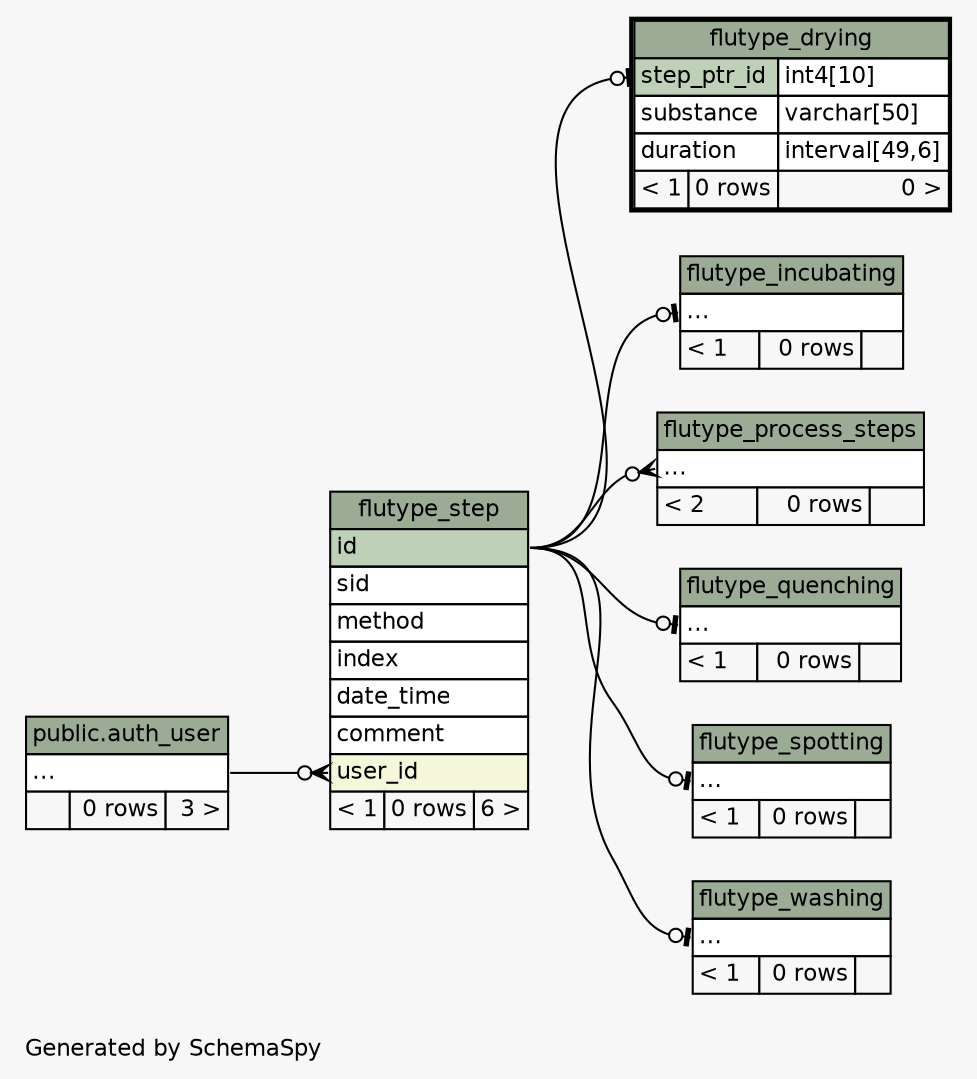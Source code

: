// dot 2.38.0 on Linux 4.10.0-27-generic
// SchemaSpy rev 590
digraph "twoDegreesRelationshipsDiagram" {
  graph [
    rankdir="RL"
    bgcolor="#f7f7f7"
    label="\nGenerated by SchemaSpy"
    labeljust="l"
    nodesep="0.18"
    ranksep="0.46"
    fontname="Helvetica"
    fontsize="11"
  ];
  node [
    fontname="Helvetica"
    fontsize="11"
    shape="plaintext"
  ];
  edge [
    arrowsize="0.8"
  ];
  "flutype_drying":"step_ptr_id":w -> "flutype_step":"id":e [arrowhead=none dir=back arrowtail=teeodot];
  "flutype_incubating":"elipses":w -> "flutype_step":"id":e [arrowhead=none dir=back arrowtail=teeodot];
  "flutype_process_steps":"elipses":w -> "flutype_step":"id":e [arrowhead=none dir=back arrowtail=crowodot];
  "flutype_quenching":"elipses":w -> "flutype_step":"id":e [arrowhead=none dir=back arrowtail=teeodot];
  "flutype_spotting":"elipses":w -> "flutype_step":"id":e [arrowhead=none dir=back arrowtail=teeodot];
  "flutype_step":"user_id":w -> "public.auth_user":"elipses":e [arrowhead=none dir=back arrowtail=crowodot];
  "flutype_washing":"elipses":w -> "flutype_step":"id":e [arrowhead=none dir=back arrowtail=teeodot];
  "public.auth_user" [
    label=<
    <TABLE BORDER="0" CELLBORDER="1" CELLSPACING="0" BGCOLOR="#ffffff">
      <TR><TD COLSPAN="3" BGCOLOR="#9bab96" ALIGN="CENTER">public.auth_user</TD></TR>
      <TR><TD PORT="elipses" COLSPAN="3" ALIGN="LEFT">...</TD></TR>
      <TR><TD ALIGN="LEFT" BGCOLOR="#f7f7f7">  </TD><TD ALIGN="RIGHT" BGCOLOR="#f7f7f7">0 rows</TD><TD ALIGN="RIGHT" BGCOLOR="#f7f7f7">3 &gt;</TD></TR>
    </TABLE>>
    tooltip="public.auth_user"
  ];
  "flutype_drying" [
    label=<
    <TABLE BORDER="2" CELLBORDER="1" CELLSPACING="0" BGCOLOR="#ffffff">
      <TR><TD COLSPAN="3" BGCOLOR="#9bab96" ALIGN="CENTER">flutype_drying</TD></TR>
      <TR><TD PORT="step_ptr_id" COLSPAN="2" BGCOLOR="#bed1b8" ALIGN="LEFT">step_ptr_id</TD><TD PORT="step_ptr_id.type" ALIGN="LEFT">int4[10]</TD></TR>
      <TR><TD PORT="substance" COLSPAN="2" ALIGN="LEFT">substance</TD><TD PORT="substance.type" ALIGN="LEFT">varchar[50]</TD></TR>
      <TR><TD PORT="duration" COLSPAN="2" ALIGN="LEFT">duration</TD><TD PORT="duration.type" ALIGN="LEFT">interval[49,6]</TD></TR>
      <TR><TD ALIGN="LEFT" BGCOLOR="#f7f7f7">&lt; 1</TD><TD ALIGN="RIGHT" BGCOLOR="#f7f7f7">0 rows</TD><TD ALIGN="RIGHT" BGCOLOR="#f7f7f7">0 &gt;</TD></TR>
    </TABLE>>
    URL="flutype_drying.html"
    tooltip="flutype_drying"
  ];
  "flutype_incubating" [
    label=<
    <TABLE BORDER="0" CELLBORDER="1" CELLSPACING="0" BGCOLOR="#ffffff">
      <TR><TD COLSPAN="3" BGCOLOR="#9bab96" ALIGN="CENTER">flutype_incubating</TD></TR>
      <TR><TD PORT="elipses" COLSPAN="3" ALIGN="LEFT">...</TD></TR>
      <TR><TD ALIGN="LEFT" BGCOLOR="#f7f7f7">&lt; 1</TD><TD ALIGN="RIGHT" BGCOLOR="#f7f7f7">0 rows</TD><TD ALIGN="RIGHT" BGCOLOR="#f7f7f7">  </TD></TR>
    </TABLE>>
    URL="flutype_incubating.html"
    tooltip="flutype_incubating"
  ];
  "flutype_process_steps" [
    label=<
    <TABLE BORDER="0" CELLBORDER="1" CELLSPACING="0" BGCOLOR="#ffffff">
      <TR><TD COLSPAN="3" BGCOLOR="#9bab96" ALIGN="CENTER">flutype_process_steps</TD></TR>
      <TR><TD PORT="elipses" COLSPAN="3" ALIGN="LEFT">...</TD></TR>
      <TR><TD ALIGN="LEFT" BGCOLOR="#f7f7f7">&lt; 2</TD><TD ALIGN="RIGHT" BGCOLOR="#f7f7f7">0 rows</TD><TD ALIGN="RIGHT" BGCOLOR="#f7f7f7">  </TD></TR>
    </TABLE>>
    URL="flutype_process_steps.html"
    tooltip="flutype_process_steps"
  ];
  "flutype_quenching" [
    label=<
    <TABLE BORDER="0" CELLBORDER="1" CELLSPACING="0" BGCOLOR="#ffffff">
      <TR><TD COLSPAN="3" BGCOLOR="#9bab96" ALIGN="CENTER">flutype_quenching</TD></TR>
      <TR><TD PORT="elipses" COLSPAN="3" ALIGN="LEFT">...</TD></TR>
      <TR><TD ALIGN="LEFT" BGCOLOR="#f7f7f7">&lt; 1</TD><TD ALIGN="RIGHT" BGCOLOR="#f7f7f7">0 rows</TD><TD ALIGN="RIGHT" BGCOLOR="#f7f7f7">  </TD></TR>
    </TABLE>>
    URL="flutype_quenching.html"
    tooltip="flutype_quenching"
  ];
  "flutype_spotting" [
    label=<
    <TABLE BORDER="0" CELLBORDER="1" CELLSPACING="0" BGCOLOR="#ffffff">
      <TR><TD COLSPAN="3" BGCOLOR="#9bab96" ALIGN="CENTER">flutype_spotting</TD></TR>
      <TR><TD PORT="elipses" COLSPAN="3" ALIGN="LEFT">...</TD></TR>
      <TR><TD ALIGN="LEFT" BGCOLOR="#f7f7f7">&lt; 1</TD><TD ALIGN="RIGHT" BGCOLOR="#f7f7f7">0 rows</TD><TD ALIGN="RIGHT" BGCOLOR="#f7f7f7">  </TD></TR>
    </TABLE>>
    URL="flutype_spotting.html"
    tooltip="flutype_spotting"
  ];
  "flutype_step" [
    label=<
    <TABLE BORDER="0" CELLBORDER="1" CELLSPACING="0" BGCOLOR="#ffffff">
      <TR><TD COLSPAN="3" BGCOLOR="#9bab96" ALIGN="CENTER">flutype_step</TD></TR>
      <TR><TD PORT="id" COLSPAN="3" BGCOLOR="#bed1b8" ALIGN="LEFT">id</TD></TR>
      <TR><TD PORT="sid" COLSPAN="3" ALIGN="LEFT">sid</TD></TR>
      <TR><TD PORT="method" COLSPAN="3" ALIGN="LEFT">method</TD></TR>
      <TR><TD PORT="index" COLSPAN="3" ALIGN="LEFT">index</TD></TR>
      <TR><TD PORT="date_time" COLSPAN="3" ALIGN="LEFT">date_time</TD></TR>
      <TR><TD PORT="comment" COLSPAN="3" ALIGN="LEFT">comment</TD></TR>
      <TR><TD PORT="user_id" COLSPAN="3" BGCOLOR="#f4f7da" ALIGN="LEFT">user_id</TD></TR>
      <TR><TD ALIGN="LEFT" BGCOLOR="#f7f7f7">&lt; 1</TD><TD ALIGN="RIGHT" BGCOLOR="#f7f7f7">0 rows</TD><TD ALIGN="RIGHT" BGCOLOR="#f7f7f7">6 &gt;</TD></TR>
    </TABLE>>
    URL="flutype_step.html"
    tooltip="flutype_step"
  ];
  "flutype_washing" [
    label=<
    <TABLE BORDER="0" CELLBORDER="1" CELLSPACING="0" BGCOLOR="#ffffff">
      <TR><TD COLSPAN="3" BGCOLOR="#9bab96" ALIGN="CENTER">flutype_washing</TD></TR>
      <TR><TD PORT="elipses" COLSPAN="3" ALIGN="LEFT">...</TD></TR>
      <TR><TD ALIGN="LEFT" BGCOLOR="#f7f7f7">&lt; 1</TD><TD ALIGN="RIGHT" BGCOLOR="#f7f7f7">0 rows</TD><TD ALIGN="RIGHT" BGCOLOR="#f7f7f7">  </TD></TR>
    </TABLE>>
    URL="flutype_washing.html"
    tooltip="flutype_washing"
  ];
}
